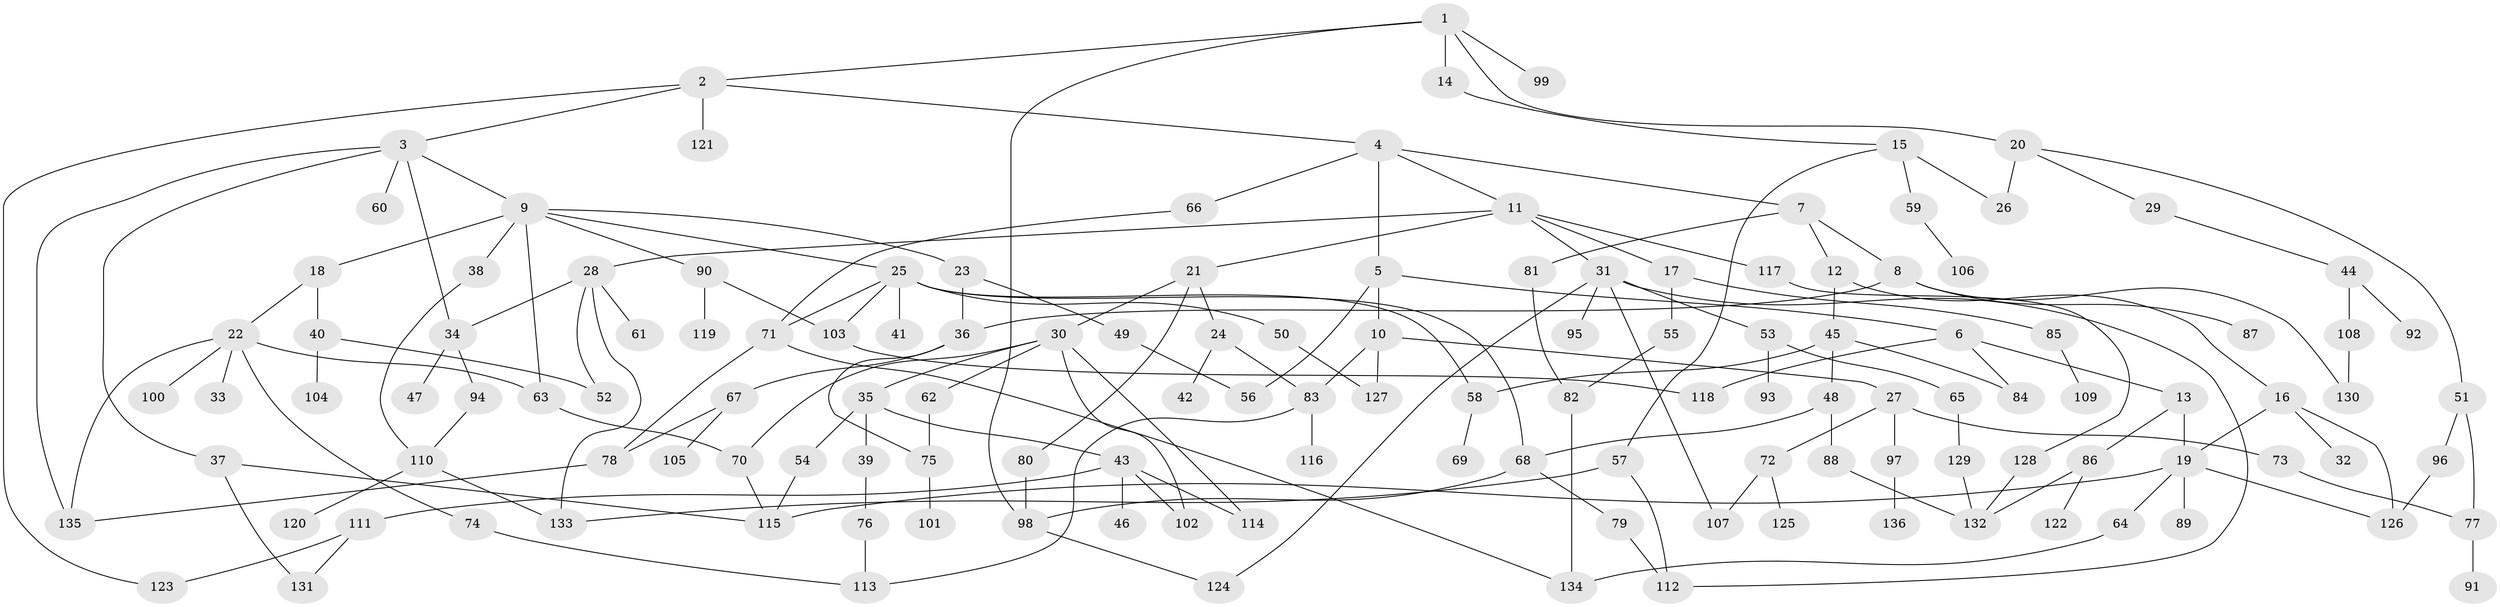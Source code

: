 // coarse degree distribution, {8: 0.03296703296703297, 11: 0.01098901098901099, 5: 0.0989010989010989, 4: 0.13186813186813187, 6: 0.03296703296703297, 2: 0.2967032967032967, 3: 0.14285714285714285, 7: 0.02197802197802198, 1: 0.23076923076923078}
// Generated by graph-tools (version 1.1) at 2025/41/03/06/25 10:41:28]
// undirected, 136 vertices, 183 edges
graph export_dot {
graph [start="1"]
  node [color=gray90,style=filled];
  1;
  2;
  3;
  4;
  5;
  6;
  7;
  8;
  9;
  10;
  11;
  12;
  13;
  14;
  15;
  16;
  17;
  18;
  19;
  20;
  21;
  22;
  23;
  24;
  25;
  26;
  27;
  28;
  29;
  30;
  31;
  32;
  33;
  34;
  35;
  36;
  37;
  38;
  39;
  40;
  41;
  42;
  43;
  44;
  45;
  46;
  47;
  48;
  49;
  50;
  51;
  52;
  53;
  54;
  55;
  56;
  57;
  58;
  59;
  60;
  61;
  62;
  63;
  64;
  65;
  66;
  67;
  68;
  69;
  70;
  71;
  72;
  73;
  74;
  75;
  76;
  77;
  78;
  79;
  80;
  81;
  82;
  83;
  84;
  85;
  86;
  87;
  88;
  89;
  90;
  91;
  92;
  93;
  94;
  95;
  96;
  97;
  98;
  99;
  100;
  101;
  102;
  103;
  104;
  105;
  106;
  107;
  108;
  109;
  110;
  111;
  112;
  113;
  114;
  115;
  116;
  117;
  118;
  119;
  120;
  121;
  122;
  123;
  124;
  125;
  126;
  127;
  128;
  129;
  130;
  131;
  132;
  133;
  134;
  135;
  136;
  1 -- 2;
  1 -- 14;
  1 -- 20;
  1 -- 99;
  1 -- 98;
  2 -- 3;
  2 -- 4;
  2 -- 121;
  2 -- 123;
  3 -- 9;
  3 -- 34;
  3 -- 37;
  3 -- 60;
  3 -- 135;
  4 -- 5;
  4 -- 7;
  4 -- 11;
  4 -- 66;
  5 -- 6;
  5 -- 10;
  5 -- 56;
  6 -- 13;
  6 -- 84;
  6 -- 118;
  7 -- 8;
  7 -- 12;
  7 -- 81;
  8 -- 36;
  8 -- 87;
  8 -- 130;
  9 -- 18;
  9 -- 23;
  9 -- 25;
  9 -- 38;
  9 -- 90;
  9 -- 63;
  10 -- 27;
  10 -- 83;
  10 -- 127;
  11 -- 17;
  11 -- 21;
  11 -- 28;
  11 -- 31;
  11 -- 117;
  12 -- 16;
  12 -- 45;
  13 -- 86;
  13 -- 19;
  14 -- 15;
  15 -- 57;
  15 -- 59;
  15 -- 26;
  16 -- 19;
  16 -- 32;
  16 -- 126;
  17 -- 55;
  17 -- 85;
  18 -- 22;
  18 -- 40;
  19 -- 64;
  19 -- 89;
  19 -- 115;
  19 -- 126;
  20 -- 26;
  20 -- 29;
  20 -- 51;
  21 -- 24;
  21 -- 30;
  21 -- 80;
  22 -- 33;
  22 -- 63;
  22 -- 74;
  22 -- 100;
  22 -- 135;
  23 -- 49;
  23 -- 36;
  24 -- 42;
  24 -- 83;
  25 -- 41;
  25 -- 50;
  25 -- 58;
  25 -- 71;
  25 -- 103;
  25 -- 68;
  27 -- 72;
  27 -- 73;
  27 -- 97;
  28 -- 61;
  28 -- 52;
  28 -- 34;
  28 -- 133;
  29 -- 44;
  30 -- 35;
  30 -- 62;
  30 -- 102;
  30 -- 70;
  30 -- 114;
  31 -- 53;
  31 -- 95;
  31 -- 124;
  31 -- 107;
  31 -- 112;
  34 -- 47;
  34 -- 94;
  35 -- 39;
  35 -- 43;
  35 -- 54;
  36 -- 67;
  36 -- 75;
  37 -- 131;
  37 -- 115;
  38 -- 110;
  39 -- 76;
  40 -- 52;
  40 -- 104;
  43 -- 46;
  43 -- 111;
  43 -- 114;
  43 -- 102;
  44 -- 92;
  44 -- 108;
  45 -- 48;
  45 -- 58;
  45 -- 84;
  48 -- 68;
  48 -- 88;
  49 -- 56;
  50 -- 127;
  51 -- 96;
  51 -- 77;
  53 -- 65;
  53 -- 93;
  54 -- 115;
  55 -- 82;
  57 -- 133;
  57 -- 112;
  58 -- 69;
  59 -- 106;
  62 -- 75;
  63 -- 70;
  64 -- 134;
  65 -- 129;
  66 -- 71;
  67 -- 78;
  67 -- 105;
  68 -- 79;
  68 -- 98;
  70 -- 115;
  71 -- 134;
  71 -- 78;
  72 -- 107;
  72 -- 125;
  73 -- 77;
  74 -- 113;
  75 -- 101;
  76 -- 113;
  77 -- 91;
  78 -- 135;
  79 -- 112;
  80 -- 98;
  81 -- 82;
  82 -- 134;
  83 -- 116;
  83 -- 113;
  85 -- 109;
  86 -- 122;
  86 -- 132;
  88 -- 132;
  90 -- 119;
  90 -- 103;
  94 -- 110;
  96 -- 126;
  97 -- 136;
  98 -- 124;
  103 -- 118;
  108 -- 130;
  110 -- 120;
  110 -- 133;
  111 -- 123;
  111 -- 131;
  117 -- 128;
  128 -- 132;
  129 -- 132;
}
